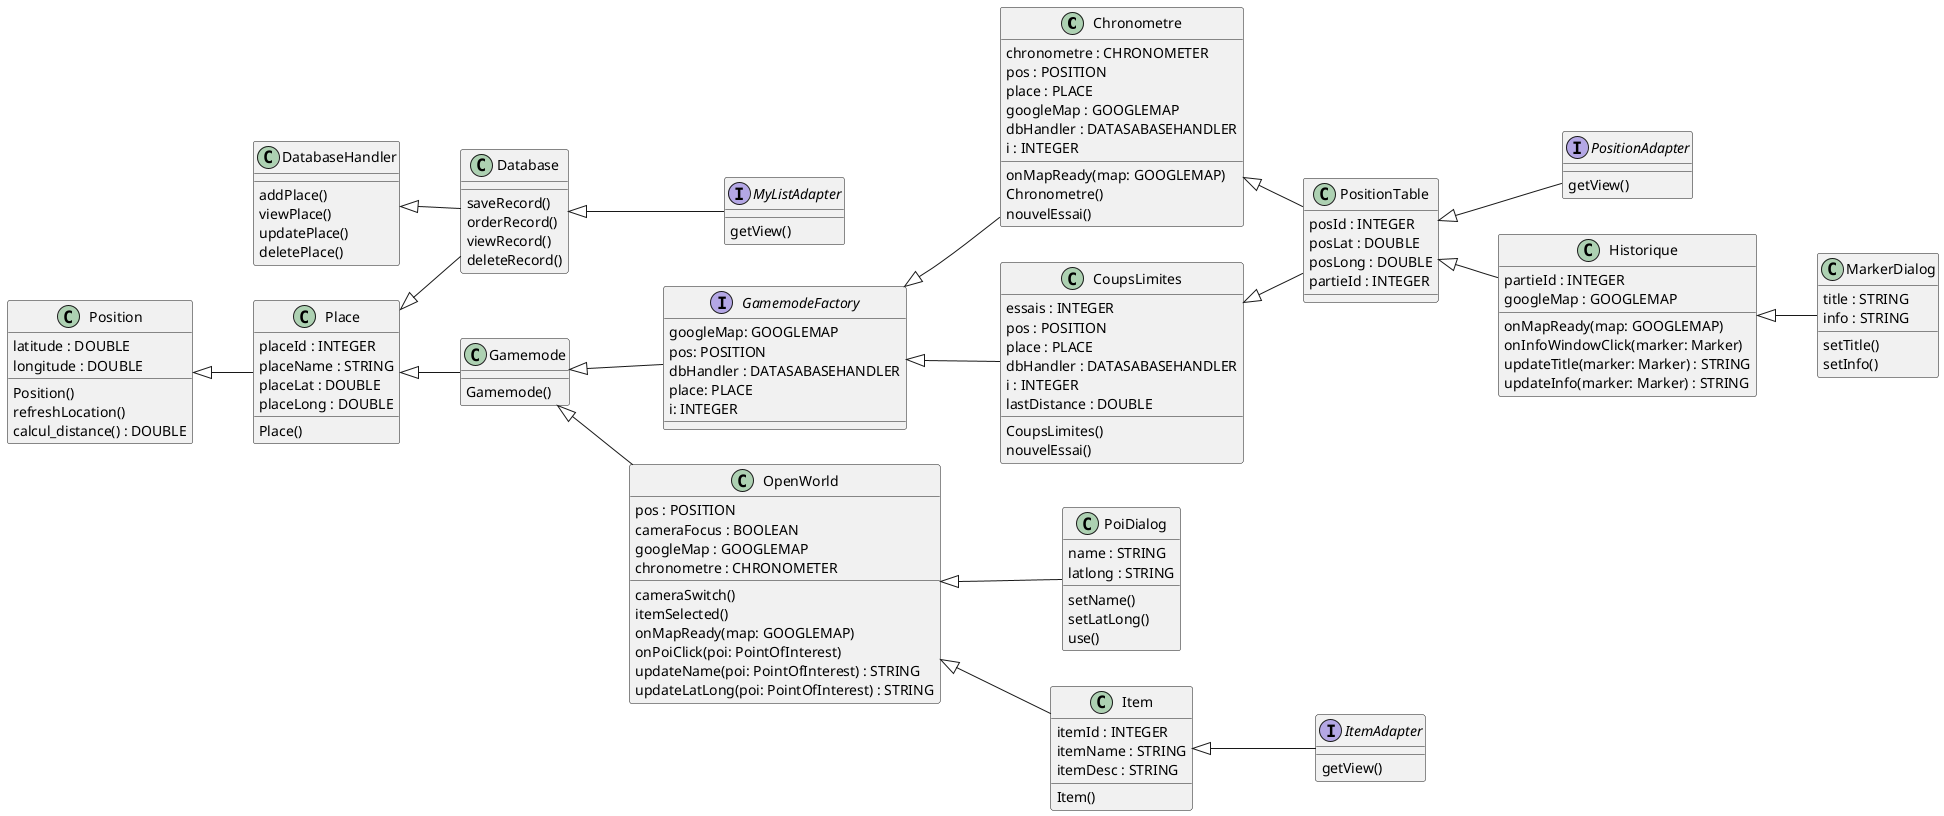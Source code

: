 @startuml Akenasia
left to right direction

class Chronometre {
  chronometre : CHRONOMETER
  pos : POSITION
  place : PLACE
  googleMap : GOOGLEMAP
  dbHandler : DATASABASEHANDLER
  i : INTEGER
  onMapReady(map: GOOGLEMAP)
  Chronometre()
  nouvelEssai()
}

class Place {
  placeId : INTEGER
  placeName : STRING
  placeLat : DOUBLE
  placeLong : DOUBLE
  Place()
}

class Database {
  saveRecord()
  orderRecord()
  viewRecord()
  deleteRecord()
}

class Position {
  latitude : DOUBLE
  longitude : DOUBLE
  Position()
  refreshLocation()
  calcul_distance() : DOUBLE
}

interface MyListAdapter {
  getView()
}

class Gamemode {
  Gamemode()
}

class CoupsLimites {
  essais : INTEGER
  pos : POSITION
  place : PLACE
  dbHandler : DATASABASEHANDLER
  i : INTEGER
  lastDistance : DOUBLE
  CoupsLimites()
  nouvelEssai()
}

class PositionTable {
  posId : INTEGER
  posLat : DOUBLE
  posLong : DOUBLE
  partieId : INTEGER
}

interface PositionAdapter {
  getView()
}

class Historique {
  partieId : INTEGER
  googleMap : GOOGLEMAP
  onMapReady(map: GOOGLEMAP)
  onInfoWindowClick(marker: Marker) 
  updateTitle(marker: Marker) : STRING
  updateInfo(marker: Marker) : STRING
}

class DatabaseHandler {
  addPlace()
  viewPlace()
  updatePlace()
  deletePlace()
}

class MarkerDialog {
  title : STRING
  info : STRING
  setTitle()
  setInfo()
}

class PoiDialog {
  name : STRING
  latlong : STRING
  setName()
  setLatLong()
  use()
}

class Item {
  itemId : INTEGER
  itemName : STRING
  itemDesc : STRING
  Item()
}

interface ItemAdapter {
  getView()
}

interface GamemodeFactory {
  googleMap: GOOGLEMAP
  pos: POSITION
  dbHandler : DATASABASEHANDLER
  place: PLACE
  i: INTEGER
}

class OpenWorld {
  pos : POSITION
  cameraFocus : BOOLEAN
  googleMap : GOOGLEMAP
  chronometre : CHRONOMETER
  cameraSwitch()
  itemSelected()
  onMapReady(map: GOOGLEMAP)
  onPoiClick(poi: PointOfInterest)
  updateName(poi: PointOfInterest) : STRING
  updateLatLong(poi: PointOfInterest) : STRING
}

Database <|-- MyListAdapter
DatabaseHandler <|-- Database
Place <|-- Database
Position <|-- Place
Place <|-- Gamemode
GamemodeFactory <|-- Chronometre
GamemodeFactory <|-- CoupsLimites
Chronometre <|-- PositionTable
CoupsLimites <|-- PositionTable
PositionTable <|-- PositionAdapter
PositionTable <|-- Historique
Historique <|-- MarkerDialog
OpenWorld <|-- PoiDialog
Gamemode <|-- OpenWorld
OpenWorld <|-- Item
Item <|-- ItemAdapter
Gamemode <|-- GamemodeFactory 

@enduml
